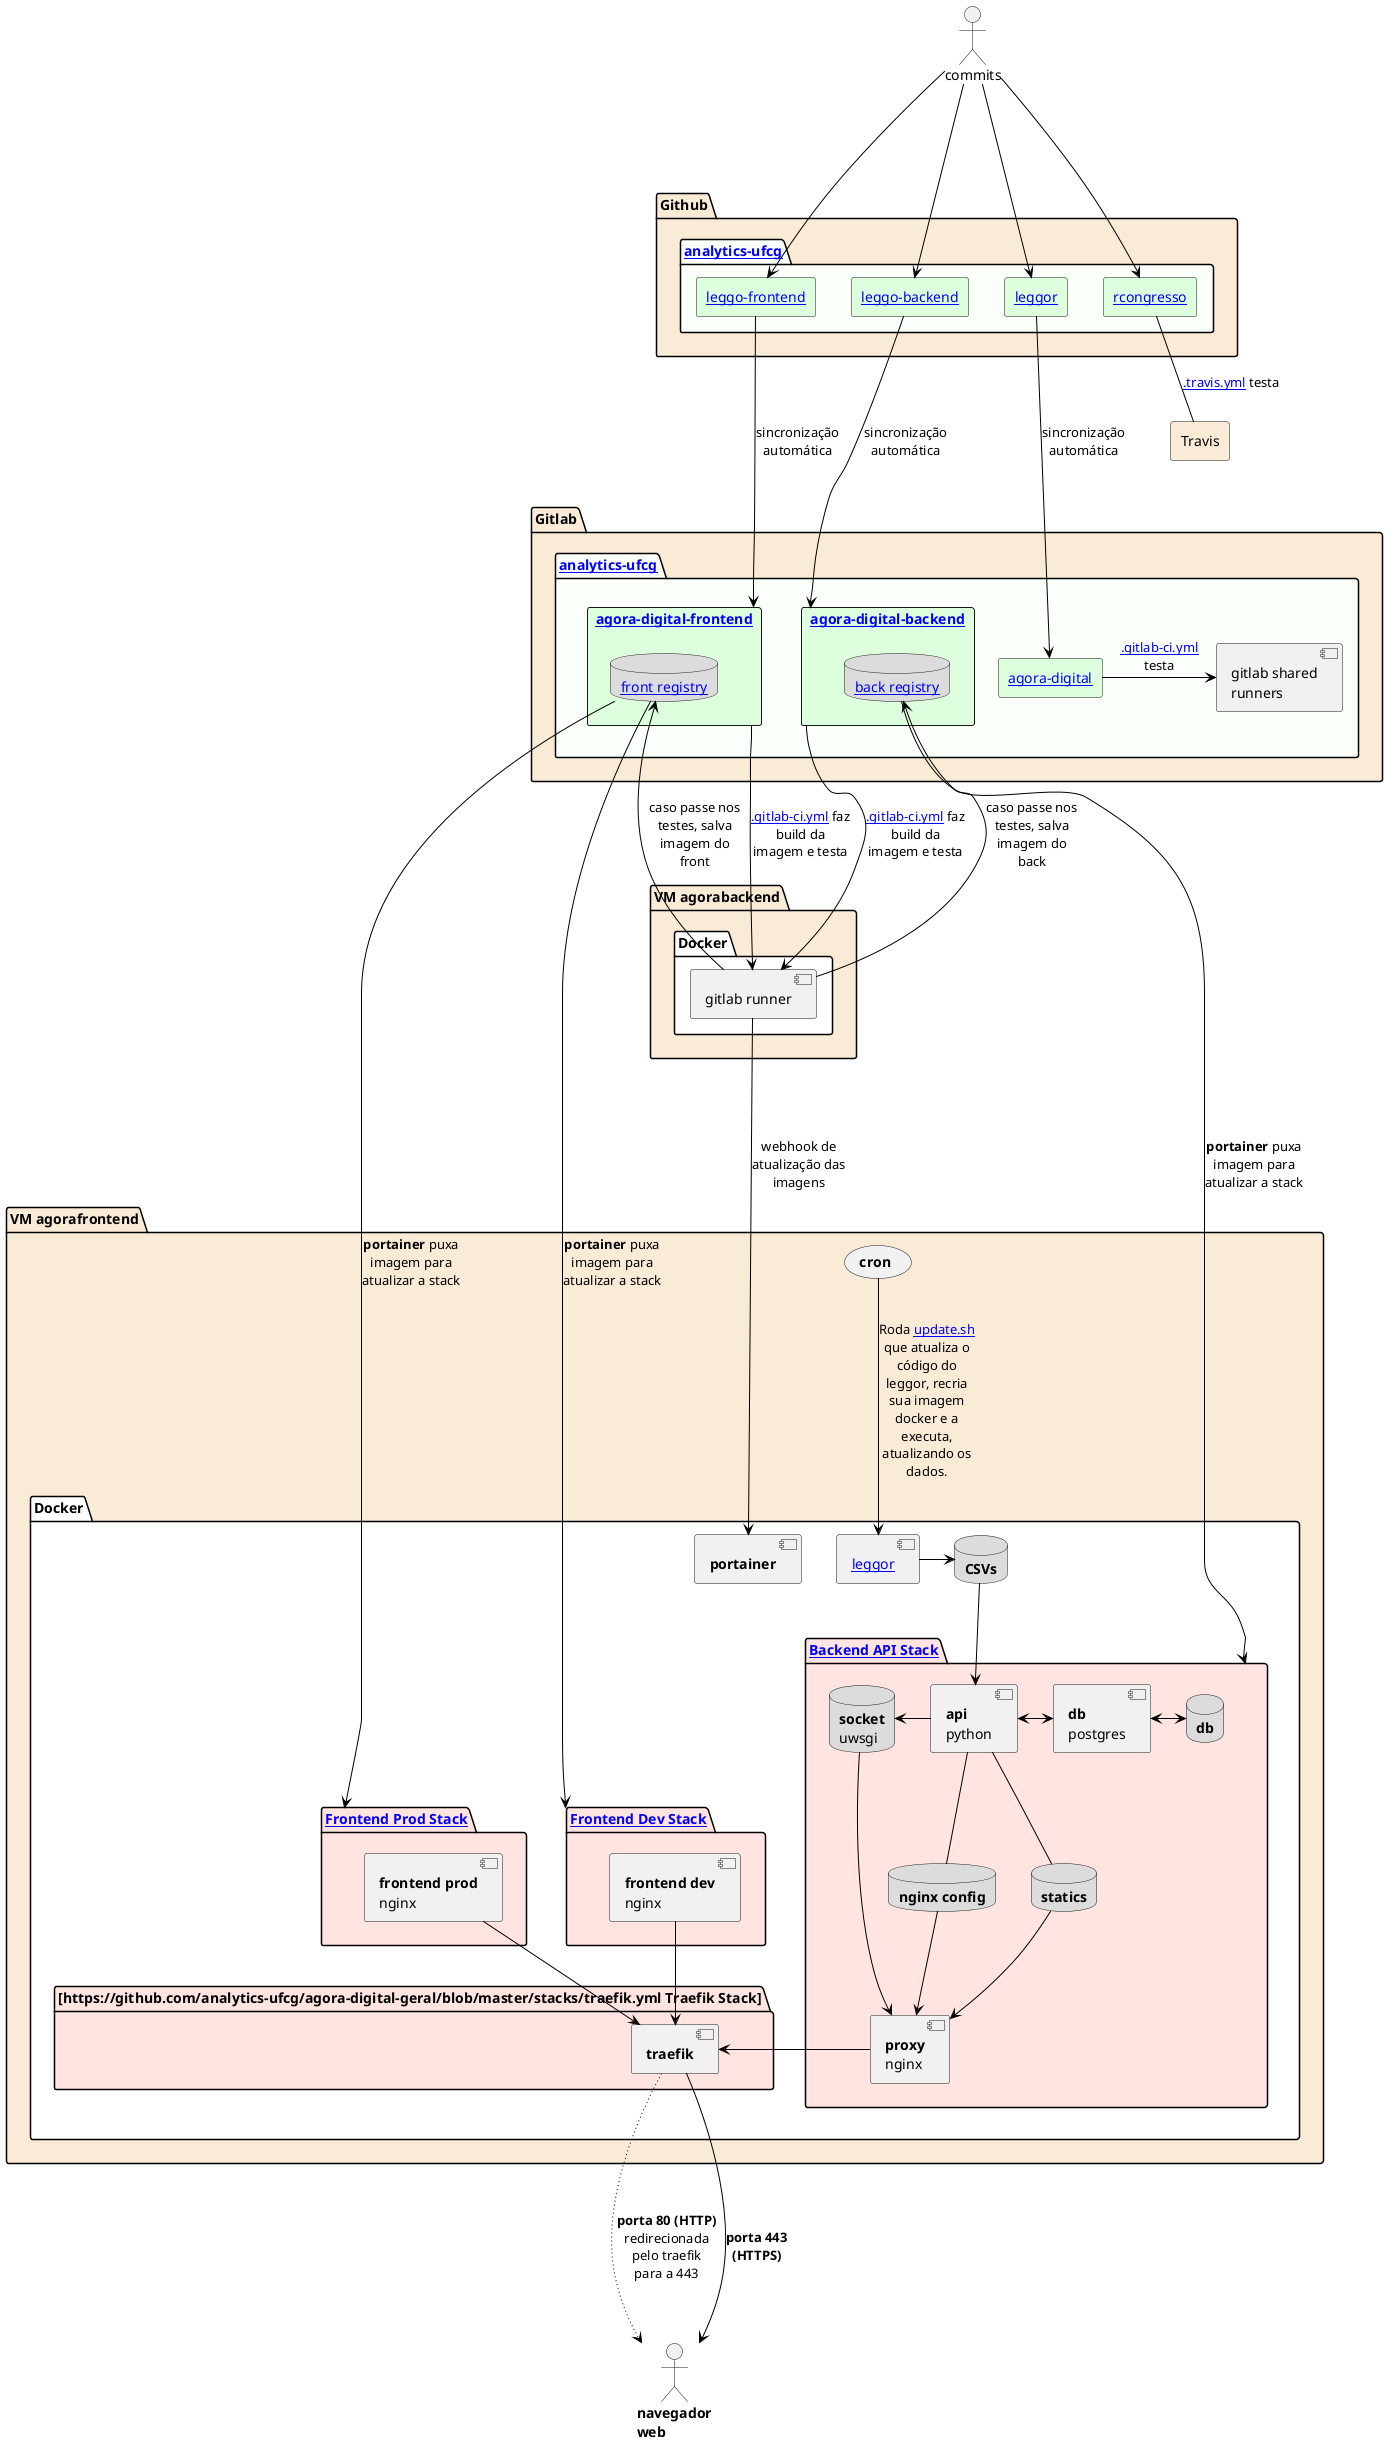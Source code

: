 /'
Esse diagrama está descrito na linguagem PlantUML
http://plantuml.com

A imagem correspondente pode ser gerada usando o próprio servidor oficial
do PlantUML através de um link como esse:
http://www.plantuml.com/plantuml/proxy?fmt=svg&src=https://raw.githubusercontent.com/analytics-ufcg/leggo-geral/master/diagrama.puml

Caso adicione esse link em um arquivo markdown do Github, e depois altere esse
código fonte, pode ser que demore para atualizar por conta da cache que o Github
usa para imagens. Uma forma de tentar forçar a atualização da imagem é colocar
algum parâmetro irrelevante na url.
https://stackoverflow.com/questions/32203610/how-to-integrate-uml-diagrams-into-gitlab-or-github/32771815#32771815
'/

@startuml

skinparam componentStyle uml2
skinparam maxMessageSize 100
skinparam wrapWidth 100

skinparam database {
  BackgroundColor gainsboro
}

skinparam hyperlink {
  Color blue
}
skinparam ArrowColor black

!definelong repository(name, id, link, content = "")
  rectangle "[[link name]]" as id #dfd {
    content
  }
!enddefinelong

/'
Hospedagem
'/

package "VM agorafrontend" #antiquewhite {
  (**cron**) as cron
  package "Docker" as docker_front #white {
    package "[[https://github.com/analytics-ufcg/agora-digital-geral/blob/master/stacks/traefik.yml Traefik Stack]]" #mistyrose {
      [**traefik**] as traefik
    }
    [**portainer**] as portainer
    component "[[https://github.com/analytics-ufcg/leggoR leggor]]" as leggor
    package "[[https://github.com/analytics-ufcg/agora-digital-geral/blob/master/stacks/frontend-production.yml Frontend Prod Stack]]" as frontprodstack #mistyrose {
      [**frontend prod**\nnginx] as frontend_prod
    }
    package "[[https://github.com/analytics-ufcg/agora-digital-geral/blob/master/stacks/frontend-development.yml Frontend Dev Stack]]" as frontdevstack #mistyrose {
      [**frontend dev**\nnginx] as frontend_dev
    }
    package "[[https://github.com/analytics-ufcg/agora-digital-geral/blob/master/stacks/backend.yml Backend API Stack]]" as backstack #mistyrose {
      [**proxy**\nnginx] as backproxy
      [**api**\npython] as api
      [**db**\npostgres] as db
    database "**statics**" as statics_vol
    database "**socket**\nuwsgi" as socket_vol
    database "**nginx config**" as nginx_config_vol
    database "**db**" as db_vol
    }
    database "**CSVs**" as csvs
  }
}
"**navegador web**" as navegador

cron --> leggor : Roda [[https://github.com/analytics-ufcg/leggo-geral/blob/master/update.sh update.sh]] que atualiza o código do leggor, recria sua imagem docker e a executa, atualizando os dados.
leggor -> csvs
csvs --> api
api <-> db
db <-> db_vol
backproxy -> traefik
frontend_dev --> traefik
frontend_prod --> traefik
traefik ~~~> navegador : "**porta 80 (HTTP)** redirecionada pelo traefik para a 443"
traefik ---> navegador : "**porta 443 (HTTPS)**"
api -- statics_vol
statics_vol --> backproxy
api ->socket_vol
socket_vol ---> backproxy
nginx_config_vol -u- api
nginx_config_vol --> backproxy


/'
Repositórios, CI/CD
'/

package "VM agorabackend" #antiquewhite {
  package "Docker" as docker_back #white {
    [gitlab runner] as glrunner
  }
}

package "Github" as gh #antiquewhite {
  package "[[https://github.com/analytics-ufcg analytics-ufcg]]" as ghanalytics #fafffa {
    repository("leggo-frontend", ghfront, "https://github.com/analytics-ufcg/leggo-frontend")
    repository("leggo-backend", ghback, "https://github.com/analytics-ufcg/leggo-backend")
    repository("leggor", ghr, "https://github.com/analytics-ufcg/leggor")
    repository("rcongresso", rcongresso, "https://github.com/analytics-ufcg/rcongresso")
  }
}
rectangle "Travis" as travis #antiquewhite


'Commits -> Github
commits ---> ghfront
commits ---> ghback
commits ---> ghr
commits ---> rcongresso


package "Gitlab" as gl #antiquewhite {
  package "[[https://gitlab.com/analytics-ufcg analytics-ufcg]]" as glanalytics #fafffa {
    rectangle "[[https://gitlab.com/analytics-ufcg/agora-digital-frontend agora-digital-frontend]]" as glfront #dfd {
      database "[[https://gitlab.com/analytics-ufcg/agora-digital-frontend/container_registry front registry]]" as frontregistry
    }
    rectangle "[[https://gitlab.com/analytics-ufcg/agora-digital-backend agora-digital-backend]]" as glback #dfd {
      database "[[https://gitlab.com/analytics-ufcg/agora-digital-backend/container_registry back registry]]" as backregistry
    }
    repository("agora-digital", glr, "https://gitlab.com/analytics-ufcg/agora-digital")
    component "gitlab shared runners" as glsharunner
  }
}

'Github -> Gitlab
ghfront ---> glfront : sincronização automática
ghback ---> glback : sincronização automática
ghr ---> glr : sincronização automática
rcongresso -- travis : "[[https://github.com/analytics-ufcg/rcongresso/blob/master/.travis.yml .travis.yml]] testa"

'Gitlab CI via Runner
glfront ---> glrunner : "[[https://github.com/analytics-ufcg/leggo-frontend/blob/master/.gitlab-ci.yml .gitlab-ci.yml]] faz build da imagem e testa"
glback ---> glrunner : "[[https://github.com/analytics-ufcg/leggo-backend/blob/master/.gitlab-ci.yml .gitlab-ci.yml]] faz build da imagem e testa"
glr -> glsharunner : "[[https://github.com/analytics-ufcg/leggor/blob/master/.gitlab-ci.yml .gitlab-ci.yml]] testa"

'Guarda imagens
glrunner ---> frontregistry : caso passe nos testes, salva imagem do front
glrunner ---> backregistry : caso passe nos testes, salva imagem do back

'Atualiza Stacks
glrunner ----> portainer : webhook de atualização das imagens

frontregistry ------> frontprodstack : **portainer** puxa imagem para atualizar a stack
frontregistry ------> frontdevstack : **portainer** puxa imagem para atualizar a stack
backregistry ------> backstack : **portainer** puxa imagem para atualizar a stack

@enduml
